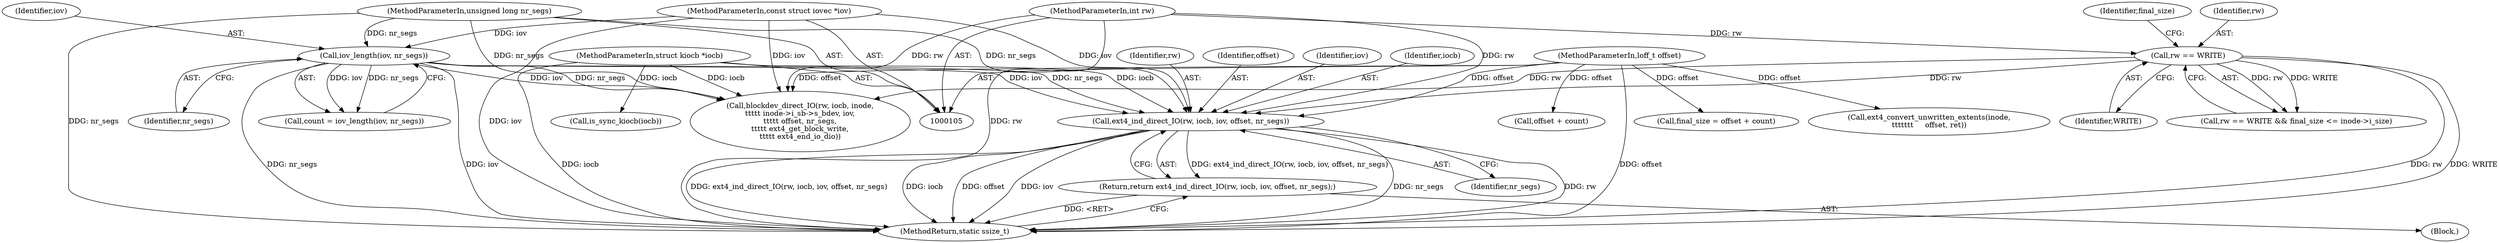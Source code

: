 digraph "0_linux_744692dc059845b2a3022119871846e74d4f6e11_6@pointer" {
"1000268" [label="(Call,ext4_ind_direct_IO(rw, iocb, iov, offset, nr_segs))"];
"1000141" [label="(Call,rw == WRITE)"];
"1000106" [label="(MethodParameterIn,int rw)"];
"1000107" [label="(MethodParameterIn,struct kiocb *iocb)"];
"1000130" [label="(Call,iov_length(iov, nr_segs))"];
"1000108" [label="(MethodParameterIn,const struct iovec *iov)"];
"1000110" [label="(MethodParameterIn,unsigned long nr_segs)"];
"1000109" [label="(MethodParameterIn,loff_t offset)"];
"1000267" [label="(Return,return ext4_ind_direct_IO(rw, iocb, iov, offset, nr_segs);)"];
"1000143" [label="(Identifier,WRITE)"];
"1000267" [label="(Return,return ext4_ind_direct_IO(rw, iocb, iov, offset, nr_segs);)"];
"1000128" [label="(Call,count = iov_length(iov, nr_segs))"];
"1000141" [label="(Call,rw == WRITE)"];
"1000134" [label="(Call,final_size = offset + count)"];
"1000191" [label="(Call,blockdev_direct_IO(rw, iocb, inode,\n\t\t\t\t\t inode->i_sb->s_bdev, iov,\n\t\t\t\t\t offset, nr_segs,\n\t\t\t\t\t ext4_get_block_write,\n\t\t\t\t\t ext4_end_io_dio))"];
"1000140" [label="(Call,rw == WRITE && final_size <= inode->i_size)"];
"1000142" [label="(Identifier,rw)"];
"1000110" [label="(MethodParameterIn,unsigned long nr_segs)"];
"1000269" [label="(Identifier,rw)"];
"1000251" [label="(Call,ext4_convert_unwritten_extents(inode,\n\t\t\t\t\t\t\t     offset, ret))"];
"1000145" [label="(Identifier,final_size)"];
"1000272" [label="(Identifier,offset)"];
"1000108" [label="(MethodParameterIn,const struct iovec *iov)"];
"1000130" [label="(Call,iov_length(iov, nr_segs))"];
"1000107" [label="(MethodParameterIn,struct kiocb *iocb)"];
"1000273" [label="(Identifier,nr_segs)"];
"1000106" [label="(MethodParameterIn,int rw)"];
"1000111" [label="(Block,)"];
"1000271" [label="(Identifier,iov)"];
"1000163" [label="(Call,is_sync_kiocb(iocb))"];
"1000109" [label="(MethodParameterIn,loff_t offset)"];
"1000132" [label="(Identifier,nr_segs)"];
"1000268" [label="(Call,ext4_ind_direct_IO(rw, iocb, iov, offset, nr_segs))"];
"1000131" [label="(Identifier,iov)"];
"1000270" [label="(Identifier,iocb)"];
"1000274" [label="(MethodReturn,static ssize_t)"];
"1000136" [label="(Call,offset + count)"];
"1000268" -> "1000267"  [label="AST: "];
"1000268" -> "1000273"  [label="CFG: "];
"1000269" -> "1000268"  [label="AST: "];
"1000270" -> "1000268"  [label="AST: "];
"1000271" -> "1000268"  [label="AST: "];
"1000272" -> "1000268"  [label="AST: "];
"1000273" -> "1000268"  [label="AST: "];
"1000267" -> "1000268"  [label="CFG: "];
"1000268" -> "1000274"  [label="DDG: nr_segs"];
"1000268" -> "1000274"  [label="DDG: rw"];
"1000268" -> "1000274"  [label="DDG: ext4_ind_direct_IO(rw, iocb, iov, offset, nr_segs)"];
"1000268" -> "1000274"  [label="DDG: iocb"];
"1000268" -> "1000274"  [label="DDG: offset"];
"1000268" -> "1000274"  [label="DDG: iov"];
"1000268" -> "1000267"  [label="DDG: ext4_ind_direct_IO(rw, iocb, iov, offset, nr_segs)"];
"1000141" -> "1000268"  [label="DDG: rw"];
"1000106" -> "1000268"  [label="DDG: rw"];
"1000107" -> "1000268"  [label="DDG: iocb"];
"1000130" -> "1000268"  [label="DDG: iov"];
"1000130" -> "1000268"  [label="DDG: nr_segs"];
"1000108" -> "1000268"  [label="DDG: iov"];
"1000109" -> "1000268"  [label="DDG: offset"];
"1000110" -> "1000268"  [label="DDG: nr_segs"];
"1000141" -> "1000140"  [label="AST: "];
"1000141" -> "1000143"  [label="CFG: "];
"1000142" -> "1000141"  [label="AST: "];
"1000143" -> "1000141"  [label="AST: "];
"1000145" -> "1000141"  [label="CFG: "];
"1000140" -> "1000141"  [label="CFG: "];
"1000141" -> "1000274"  [label="DDG: rw"];
"1000141" -> "1000274"  [label="DDG: WRITE"];
"1000141" -> "1000140"  [label="DDG: rw"];
"1000141" -> "1000140"  [label="DDG: WRITE"];
"1000106" -> "1000141"  [label="DDG: rw"];
"1000141" -> "1000191"  [label="DDG: rw"];
"1000106" -> "1000105"  [label="AST: "];
"1000106" -> "1000274"  [label="DDG: rw"];
"1000106" -> "1000191"  [label="DDG: rw"];
"1000107" -> "1000105"  [label="AST: "];
"1000107" -> "1000274"  [label="DDG: iocb"];
"1000107" -> "1000163"  [label="DDG: iocb"];
"1000107" -> "1000191"  [label="DDG: iocb"];
"1000130" -> "1000128"  [label="AST: "];
"1000130" -> "1000132"  [label="CFG: "];
"1000131" -> "1000130"  [label="AST: "];
"1000132" -> "1000130"  [label="AST: "];
"1000128" -> "1000130"  [label="CFG: "];
"1000130" -> "1000274"  [label="DDG: nr_segs"];
"1000130" -> "1000274"  [label="DDG: iov"];
"1000130" -> "1000128"  [label="DDG: iov"];
"1000130" -> "1000128"  [label="DDG: nr_segs"];
"1000108" -> "1000130"  [label="DDG: iov"];
"1000110" -> "1000130"  [label="DDG: nr_segs"];
"1000130" -> "1000191"  [label="DDG: iov"];
"1000130" -> "1000191"  [label="DDG: nr_segs"];
"1000108" -> "1000105"  [label="AST: "];
"1000108" -> "1000274"  [label="DDG: iov"];
"1000108" -> "1000191"  [label="DDG: iov"];
"1000110" -> "1000105"  [label="AST: "];
"1000110" -> "1000274"  [label="DDG: nr_segs"];
"1000110" -> "1000191"  [label="DDG: nr_segs"];
"1000109" -> "1000105"  [label="AST: "];
"1000109" -> "1000274"  [label="DDG: offset"];
"1000109" -> "1000134"  [label="DDG: offset"];
"1000109" -> "1000136"  [label="DDG: offset"];
"1000109" -> "1000191"  [label="DDG: offset"];
"1000109" -> "1000251"  [label="DDG: offset"];
"1000267" -> "1000111"  [label="AST: "];
"1000274" -> "1000267"  [label="CFG: "];
"1000267" -> "1000274"  [label="DDG: <RET>"];
}
